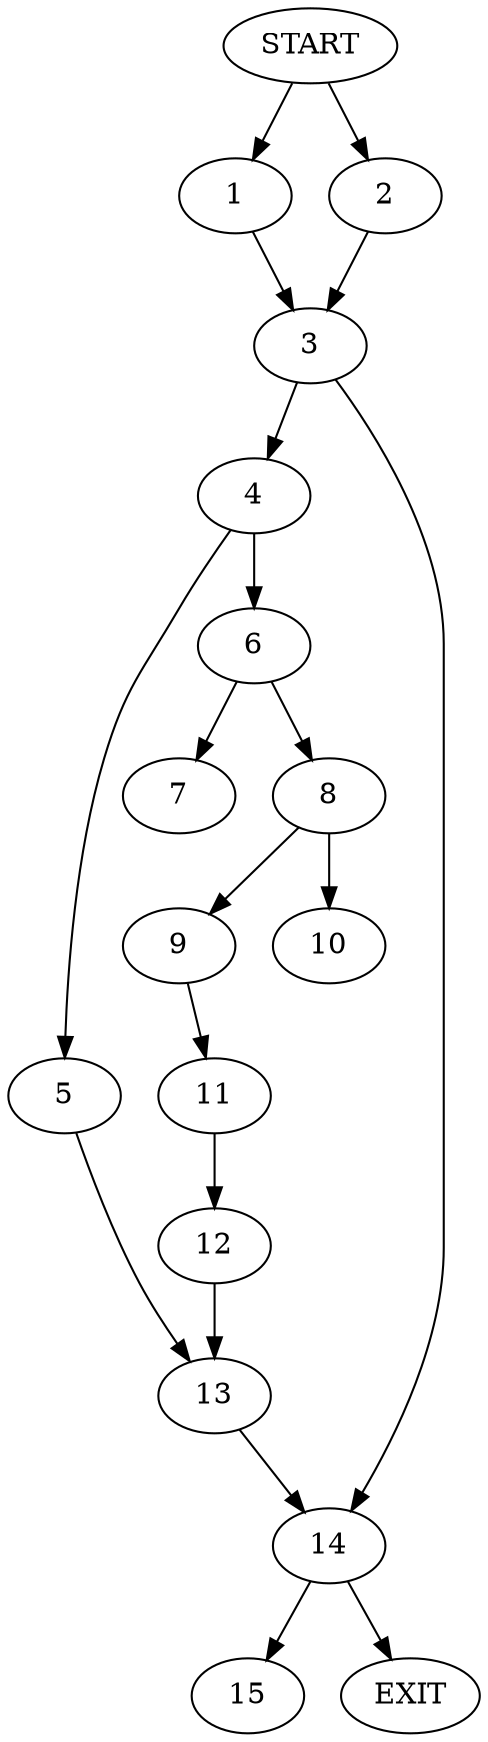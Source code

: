 digraph { 
0 [label="START"];
1;
2;
3;
4;
5;
6;
7;
8;
9;
10;
11;
12;
13;
14;
15;
16[label="EXIT"];
0 -> 1;
0 -> 2;
1 -> 3;
2 -> 3;
3 -> 4;
3 -> 14;
4 -> 5;
4 -> 6;
5 -> 13;
6 -> 7;
6 -> 8;
8 -> 9;
8 -> 10;
9 -> 11;
11 -> 12;
12 -> 13;
13 -> 14;
14 -> 15;
14 -> 16;
}